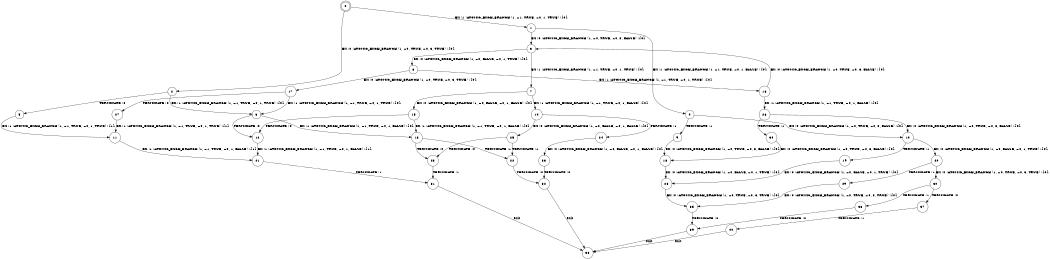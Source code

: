 digraph BCG {
size = "7, 10.5";
center = TRUE;
node [shape = circle];
0 [peripheries = 2];
0 -> 1 [label = "EX !1 !ATOMIC_EXCH_BRANCH (1, +1, TRUE, +0, 1, TRUE) !{0}"];
0 -> 2 [label = "EX !0 !ATOMIC_EXCH_BRANCH (1, +0, TRUE, +0, 3, TRUE) !{0}"];
1 -> 3 [label = "EX !0 !ATOMIC_EXCH_BRANCH (1, +0, TRUE, +0, 3, FALSE) !{0}"];
1 -> 4 [label = "EX !1 !ATOMIC_EXCH_BRANCH (1, +1, TRUE, +0, 1, FALSE) !{0}"];
2 -> 5 [label = "TERMINATE !0"];
2 -> 6 [label = "EX !1 !ATOMIC_EXCH_BRANCH (1, +1, TRUE, +0, 1, TRUE) !{0}"];
3 -> 7 [label = "EX !1 !ATOMIC_EXCH_BRANCH (1, +1, TRUE, +0, 1, TRUE) !{0}"];
3 -> 8 [label = "EX !0 !ATOMIC_EXCH_BRANCH (1, +0, FALSE, +0, 1, TRUE) !{0}"];
4 -> 9 [label = "TERMINATE !1"];
4 -> 10 [label = "EX !0 !ATOMIC_EXCH_BRANCH (1, +0, TRUE, +0, 3, FALSE) !{0}"];
5 -> 11 [label = "EX !1 !ATOMIC_EXCH_BRANCH (1, +1, TRUE, +0, 1, TRUE) !{1}"];
6 -> 12 [label = "TERMINATE !0"];
6 -> 13 [label = "EX !1 !ATOMIC_EXCH_BRANCH (1, +1, TRUE, +0, 1, FALSE) !{0}"];
7 -> 14 [label = "EX !1 !ATOMIC_EXCH_BRANCH (1, +1, TRUE, +0, 1, FALSE) !{0}"];
7 -> 15 [label = "EX !0 !ATOMIC_EXCH_BRANCH (1, +0, FALSE, +0, 1, FALSE) !{0}"];
8 -> 16 [label = "EX !1 !ATOMIC_EXCH_BRANCH (1, +1, TRUE, +0, 1, TRUE) !{0}"];
8 -> 17 [label = "EX !0 !ATOMIC_EXCH_BRANCH (1, +0, TRUE, +0, 3, TRUE) !{0}"];
9 -> 18 [label = "EX !0 !ATOMIC_EXCH_BRANCH (1, +0, TRUE, +0, 3, FALSE) !{0}"];
10 -> 19 [label = "TERMINATE !1"];
10 -> 20 [label = "EX !0 !ATOMIC_EXCH_BRANCH (1, +0, FALSE, +0, 1, TRUE) !{0}"];
11 -> 21 [label = "EX !1 !ATOMIC_EXCH_BRANCH (1, +1, TRUE, +0, 1, FALSE) !{1}"];
12 -> 21 [label = "EX !1 !ATOMIC_EXCH_BRANCH (1, +1, TRUE, +0, 1, FALSE) !{1}"];
13 -> 22 [label = "TERMINATE !1"];
13 -> 23 [label = "TERMINATE !0"];
14 -> 24 [label = "TERMINATE !1"];
14 -> 25 [label = "EX !0 !ATOMIC_EXCH_BRANCH (1, +0, FALSE, +0, 1, FALSE) !{0}"];
15 -> 12 [label = "TERMINATE !0"];
15 -> 13 [label = "EX !1 !ATOMIC_EXCH_BRANCH (1, +1, TRUE, +0, 1, FALSE) !{0}"];
16 -> 26 [label = "EX !1 !ATOMIC_EXCH_BRANCH (1, +1, TRUE, +0, 1, FALSE) !{0}"];
16 -> 3 [label = "EX !0 !ATOMIC_EXCH_BRANCH (1, +0, TRUE, +0, 3, FALSE) !{0}"];
17 -> 27 [label = "TERMINATE !0"];
17 -> 6 [label = "EX !1 !ATOMIC_EXCH_BRANCH (1, +1, TRUE, +0, 1, TRUE) !{0}"];
18 -> 28 [label = "EX !0 !ATOMIC_EXCH_BRANCH (1, +0, FALSE, +0, 1, TRUE) !{0}"];
19 -> 28 [label = "EX !0 !ATOMIC_EXCH_BRANCH (1, +0, FALSE, +0, 1, TRUE) !{0}"];
20 -> 29 [label = "TERMINATE !1"];
20 -> 30 [label = "EX !0 !ATOMIC_EXCH_BRANCH (1, +0, TRUE, +0, 3, TRUE) !{0}"];
21 -> 31 [label = "TERMINATE !1"];
22 -> 32 [label = "TERMINATE !0"];
23 -> 31 [label = "TERMINATE !1"];
24 -> 33 [label = "EX !0 !ATOMIC_EXCH_BRANCH (1, +0, FALSE, +0, 1, FALSE) !{0}"];
25 -> 22 [label = "TERMINATE !1"];
25 -> 23 [label = "TERMINATE !0"];
26 -> 34 [label = "TERMINATE !1"];
26 -> 10 [label = "EX !0 !ATOMIC_EXCH_BRANCH (1, +0, TRUE, +0, 3, FALSE) !{0}"];
27 -> 11 [label = "EX !1 !ATOMIC_EXCH_BRANCH (1, +1, TRUE, +0, 1, TRUE) !{1}"];
28 -> 35 [label = "EX !0 !ATOMIC_EXCH_BRANCH (1, +0, TRUE, +0, 3, TRUE) !{0}"];
29 -> 35 [label = "EX !0 !ATOMIC_EXCH_BRANCH (1, +0, TRUE, +0, 3, TRUE) !{0}"];
30 -> 36 [label = "TERMINATE !1"];
30 -> 37 [label = "TERMINATE !0"];
31 -> 38 [label = "exit"];
32 -> 38 [label = "exit"];
33 -> 32 [label = "TERMINATE !0"];
34 -> 18 [label = "EX !0 !ATOMIC_EXCH_BRANCH (1, +0, TRUE, +0, 3, FALSE) !{0}"];
35 -> 39 [label = "TERMINATE !0"];
36 -> 39 [label = "TERMINATE !0"];
37 -> 40 [label = "TERMINATE !1"];
39 -> 38 [label = "exit"];
40 -> 38 [label = "exit"];
}
